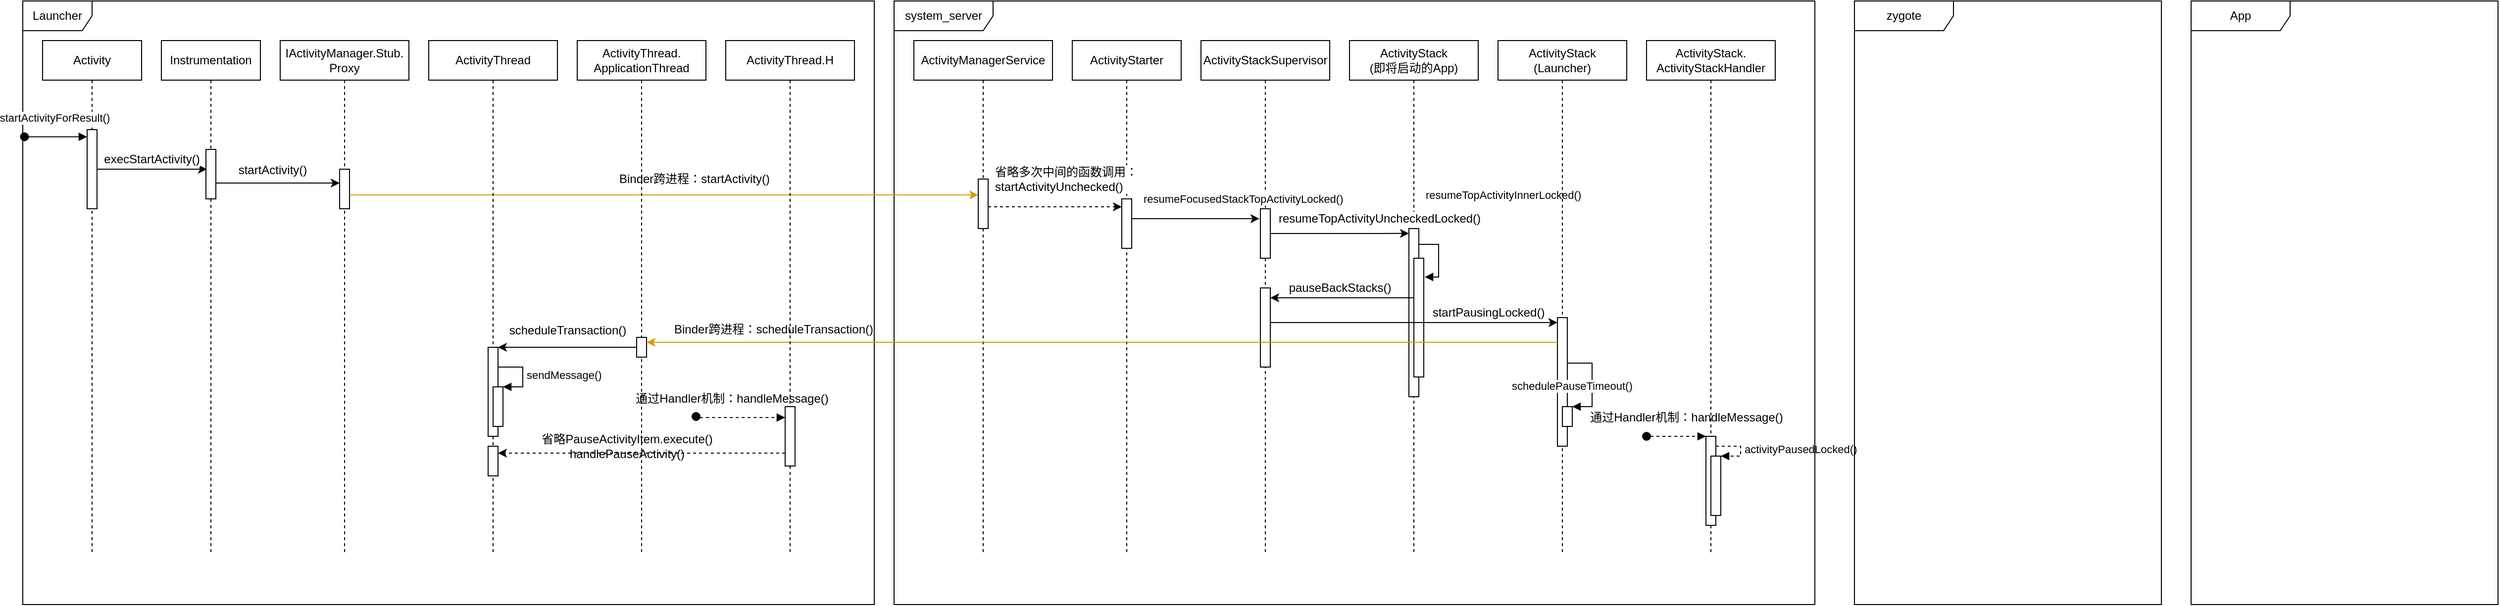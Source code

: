 <mxfile version="12.1.9" type="github" pages="1"><diagram id="VT3u9ZFy1SN-JYqsTRi3" name="第 1 页"><mxGraphModel dx="2239" dy="780" grid="1" gridSize="10" guides="1" tooltips="1" connect="1" arrows="1" fold="1" page="1" pageScale="1" pageWidth="827" pageHeight="1169" math="0" shadow="0"><root><mxCell id="0"/><mxCell id="1" parent="0"/><mxCell id="npgmk2zXJ_EXYh8wOIcg-1" value="Launcher" style="shape=umlFrame;whiteSpace=wrap;html=1;width=70;height=30;" vertex="1" parent="1"><mxGeometry x="-480" width="860" height="610" as="geometry"/></mxCell><mxCell id="npgmk2zXJ_EXYh8wOIcg-2" value="system_server" style="shape=umlFrame;whiteSpace=wrap;html=1;width=100;height=30;" vertex="1" parent="1"><mxGeometry x="400" width="930" height="610" as="geometry"/></mxCell><mxCell id="npgmk2zXJ_EXYh8wOIcg-3" value="zygote" style="shape=umlFrame;whiteSpace=wrap;html=1;width=100;height=30;" vertex="1" parent="1"><mxGeometry x="1370" width="310" height="610" as="geometry"/></mxCell><mxCell id="npgmk2zXJ_EXYh8wOIcg-4" value="App" style="shape=umlFrame;whiteSpace=wrap;html=1;width=100;height=30;" vertex="1" parent="1"><mxGeometry x="1710" width="310" height="610" as="geometry"/></mxCell><mxCell id="npgmk2zXJ_EXYh8wOIcg-5" value="Activity" style="shape=umlLifeline;perimeter=lifelinePerimeter;whiteSpace=wrap;html=1;container=1;collapsible=0;recursiveResize=0;outlineConnect=0;" vertex="1" parent="1"><mxGeometry x="-460" y="40" width="100" height="520" as="geometry"/></mxCell><mxCell id="npgmk2zXJ_EXYh8wOIcg-7" value="" style="html=1;points=[];perimeter=orthogonalPerimeter;" vertex="1" parent="npgmk2zXJ_EXYh8wOIcg-5"><mxGeometry x="45" y="90" width="10" height="80" as="geometry"/></mxCell><mxCell id="npgmk2zXJ_EXYh8wOIcg-6" value="Instrumentation" style="shape=umlLifeline;perimeter=lifelinePerimeter;whiteSpace=wrap;html=1;container=1;collapsible=0;recursiveResize=0;outlineConnect=0;" vertex="1" parent="1"><mxGeometry x="-340" y="40" width="100" height="520" as="geometry"/></mxCell><mxCell id="npgmk2zXJ_EXYh8wOIcg-10" value="" style="html=1;points=[];perimeter=orthogonalPerimeter;" vertex="1" parent="npgmk2zXJ_EXYh8wOIcg-6"><mxGeometry x="45" y="110" width="10" height="50" as="geometry"/></mxCell><mxCell id="npgmk2zXJ_EXYh8wOIcg-8" value="startActivityForResult()" style="html=1;verticalAlign=bottom;startArrow=oval;endArrow=block;startSize=8;exitX=0.002;exitY=0.225;exitDx=0;exitDy=0;exitPerimeter=0;" edge="1" target="npgmk2zXJ_EXYh8wOIcg-7" parent="1" source="npgmk2zXJ_EXYh8wOIcg-1"><mxGeometry x="-0.035" y="10" relative="1" as="geometry"><mxPoint x="-332" y="130" as="sourcePoint"/><mxPoint as="offset"/></mxGeometry></mxCell><mxCell id="npgmk2zXJ_EXYh8wOIcg-14" value="ActivityManagerService" style="shape=umlLifeline;perimeter=lifelinePerimeter;whiteSpace=wrap;html=1;container=1;collapsible=0;recursiveResize=0;outlineConnect=0;" vertex="1" parent="1"><mxGeometry x="420" y="40" width="140" height="520" as="geometry"/></mxCell><mxCell id="npgmk2zXJ_EXYh8wOIcg-15" value="" style="html=1;points=[];perimeter=orthogonalPerimeter;" vertex="1" parent="npgmk2zXJ_EXYh8wOIcg-14"><mxGeometry x="65" y="140" width="10" height="50" as="geometry"/></mxCell><mxCell id="npgmk2zXJ_EXYh8wOIcg-16" style="edgeStyle=orthogonalEdgeStyle;rounded=0;orthogonalLoop=1;jettySize=auto;html=1;entryX=0.1;entryY=0.4;entryDx=0;entryDy=0;entryPerimeter=0;" edge="1" parent="1" source="npgmk2zXJ_EXYh8wOIcg-7" target="npgmk2zXJ_EXYh8wOIcg-10"><mxGeometry relative="1" as="geometry"/></mxCell><mxCell id="npgmk2zXJ_EXYh8wOIcg-17" value="execStartActivity()" style="text;html=1;resizable=0;points=[];align=center;verticalAlign=middle;labelBackgroundColor=#ffffff;" vertex="1" connectable="0" parent="npgmk2zXJ_EXYh8wOIcg-16"><mxGeometry x="-0.041" y="1" relative="1" as="geometry"><mxPoint x="2" y="-9" as="offset"/></mxGeometry></mxCell><mxCell id="npgmk2zXJ_EXYh8wOIcg-18" value="IActivityManager.Stub.&lt;br&gt;Proxy" style="shape=umlLifeline;perimeter=lifelinePerimeter;whiteSpace=wrap;container=1;collapsible=0;recursiveResize=0;outlineConnect=0;horizontal=1;labelPosition=center;verticalLabelPosition=middle;align=center;verticalAlign=middle;labelBackgroundColor=none;html=1;" vertex="1" parent="1"><mxGeometry x="-220" y="40" width="130" height="520" as="geometry"/></mxCell><mxCell id="npgmk2zXJ_EXYh8wOIcg-19" value="" style="html=1;points=[];perimeter=orthogonalPerimeter;" vertex="1" parent="npgmk2zXJ_EXYh8wOIcg-18"><mxGeometry x="60" y="130" width="10" height="40" as="geometry"/></mxCell><mxCell id="npgmk2zXJ_EXYh8wOIcg-20" style="edgeStyle=elbowEdgeStyle;rounded=0;orthogonalLoop=1;jettySize=auto;html=1;entryX=0;entryY=0.35;entryDx=0;entryDy=0;entryPerimeter=0;elbow=vertical;" edge="1" parent="1" source="npgmk2zXJ_EXYh8wOIcg-10" target="npgmk2zXJ_EXYh8wOIcg-19"><mxGeometry relative="1" as="geometry"><mxPoint x="-150" y="190" as="targetPoint"/></mxGeometry></mxCell><mxCell id="npgmk2zXJ_EXYh8wOIcg-21" value="startActivity()" style="text;html=1;resizable=0;points=[];align=center;verticalAlign=middle;labelBackgroundColor=#ffffff;" vertex="1" connectable="0" parent="npgmk2zXJ_EXYh8wOIcg-20"><mxGeometry x="0.071" y="12" relative="1" as="geometry"><mxPoint x="-10" y="-1" as="offset"/></mxGeometry></mxCell><mxCell id="npgmk2zXJ_EXYh8wOIcg-22" style="edgeStyle=orthogonalEdgeStyle;rounded=0;orthogonalLoop=1;jettySize=auto;html=1;entryX=0;entryY=0.32;entryDx=0;entryDy=0;entryPerimeter=0;fillColor=#ffe6cc;strokeColor=#d79b00;" edge="1" parent="1" source="npgmk2zXJ_EXYh8wOIcg-19" target="npgmk2zXJ_EXYh8wOIcg-15"><mxGeometry relative="1" as="geometry"><Array as="points"><mxPoint x="390" y="196"/><mxPoint x="390" y="196"/></Array></mxGeometry></mxCell><mxCell id="npgmk2zXJ_EXYh8wOIcg-23" value="Binder跨进程：startActivity()" style="text;html=1;resizable=0;points=[];align=center;verticalAlign=middle;labelBackgroundColor=#ffffff;" vertex="1" connectable="0" parent="npgmk2zXJ_EXYh8wOIcg-22"><mxGeometry x="-0.11" y="2" relative="1" as="geometry"><mxPoint x="65" y="-14" as="offset"/></mxGeometry></mxCell><mxCell id="npgmk2zXJ_EXYh8wOIcg-24" value="ActivityStarter" style="shape=umlLifeline;perimeter=lifelinePerimeter;whiteSpace=wrap;html=1;container=1;collapsible=0;recursiveResize=0;outlineConnect=0;" vertex="1" parent="1"><mxGeometry x="580" y="40" width="110" height="520" as="geometry"/></mxCell><mxCell id="npgmk2zXJ_EXYh8wOIcg-25" value="" style="html=1;points=[];perimeter=orthogonalPerimeter;" vertex="1" parent="npgmk2zXJ_EXYh8wOIcg-24"><mxGeometry x="50" y="160" width="10" height="50" as="geometry"/></mxCell><mxCell id="npgmk2zXJ_EXYh8wOIcg-26" style="edgeStyle=orthogonalEdgeStyle;rounded=0;orthogonalLoop=1;jettySize=auto;html=1;entryX=0;entryY=0.16;entryDx=0;entryDy=0;entryPerimeter=0;dashed=1;" edge="1" parent="1" source="npgmk2zXJ_EXYh8wOIcg-15" target="npgmk2zXJ_EXYh8wOIcg-25"><mxGeometry relative="1" as="geometry"><Array as="points"><mxPoint x="630" y="208"/><mxPoint x="630" y="208"/></Array></mxGeometry></mxCell><mxCell id="npgmk2zXJ_EXYh8wOIcg-27" value="省略多次中间的函数调用：&lt;br&gt;startActivityUnchecked()" style="text;html=1;resizable=0;points=[];align=left;verticalAlign=middle;labelBackgroundColor=#ffffff;" vertex="1" connectable="0" parent="npgmk2zXJ_EXYh8wOIcg-26"><mxGeometry x="-0.23" y="2" relative="1" as="geometry"><mxPoint x="-47" y="-26" as="offset"/></mxGeometry></mxCell><mxCell id="npgmk2zXJ_EXYh8wOIcg-28" value="ActivityStackSupervisor" style="shape=umlLifeline;perimeter=lifelinePerimeter;whiteSpace=wrap;html=1;container=1;collapsible=0;recursiveResize=0;outlineConnect=0;" vertex="1" parent="1"><mxGeometry x="710" y="40" width="130" height="520" as="geometry"/></mxCell><mxCell id="npgmk2zXJ_EXYh8wOIcg-29" value="" style="html=1;points=[];perimeter=orthogonalPerimeter;" vertex="1" parent="npgmk2zXJ_EXYh8wOIcg-28"><mxGeometry x="60" y="170" width="10" height="50" as="geometry"/></mxCell><mxCell id="npgmk2zXJ_EXYh8wOIcg-42" value="" style="html=1;points=[];perimeter=orthogonalPerimeter;align=left;" vertex="1" parent="npgmk2zXJ_EXYh8wOIcg-28"><mxGeometry x="60" y="250" width="10" height="80" as="geometry"/></mxCell><mxCell id="npgmk2zXJ_EXYh8wOIcg-30" value="ActivityStack&lt;br&gt;(即将启动的App)" style="shape=umlLifeline;perimeter=lifelinePerimeter;whiteSpace=wrap;html=1;container=1;collapsible=0;recursiveResize=0;outlineConnect=0;" vertex="1" parent="1"><mxGeometry x="860" y="40" width="130" height="520" as="geometry"/></mxCell><mxCell id="npgmk2zXJ_EXYh8wOIcg-31" value="" style="html=1;points=[];perimeter=orthogonalPerimeter;" vertex="1" parent="npgmk2zXJ_EXYh8wOIcg-30"><mxGeometry x="60" y="190" width="10" height="170" as="geometry"/></mxCell><mxCell id="npgmk2zXJ_EXYh8wOIcg-36" value="" style="html=1;points=[];perimeter=orthogonalPerimeter;align=left;" vertex="1" parent="npgmk2zXJ_EXYh8wOIcg-30"><mxGeometry x="65" y="220" width="10" height="120" as="geometry"/></mxCell><mxCell id="npgmk2zXJ_EXYh8wOIcg-40" value="resumeTopActivityInnerLocked()" style="html=1;verticalAlign=bottom;endArrow=block;align=left;edgeStyle=orthogonalEdgeStyle;rounded=0;entryX=1.1;entryY=0.158;entryDx=0;entryDy=0;entryPerimeter=0;exitX=1;exitY=0.178;exitDx=0;exitDy=0;exitPerimeter=0;" edge="1" parent="npgmk2zXJ_EXYh8wOIcg-30" source="npgmk2zXJ_EXYh8wOIcg-31" target="npgmk2zXJ_EXYh8wOIcg-36"><mxGeometry x="-0.654" y="-65" width="80" relative="1" as="geometry"><mxPoint x="70" y="200" as="sourcePoint"/><mxPoint x="150" y="200" as="targetPoint"/><Array as="points"><mxPoint x="70" y="206"/><mxPoint x="90" y="206"/><mxPoint x="90" y="239"/></Array><mxPoint x="-60" y="-41" as="offset"/></mxGeometry></mxCell><mxCell id="npgmk2zXJ_EXYh8wOIcg-32" value="&lt;span style=&quot;font-size: 11px&quot;&gt;resumeFocusedStackTopActivityLocked()&lt;/span&gt;" style="edgeStyle=elbowEdgeStyle;rounded=0;orthogonalLoop=1;jettySize=auto;html=1;align=left;" edge="1" parent="1" source="npgmk2zXJ_EXYh8wOIcg-25"><mxGeometry x="-0.851" y="20" relative="1" as="geometry"><mxPoint x="769" y="220" as="targetPoint"/><Array as="points"><mxPoint x="720" y="220"/><mxPoint x="740" y="220"/><mxPoint x="710" y="220"/><mxPoint x="710" y="220"/></Array><mxPoint as="offset"/></mxGeometry></mxCell><mxCell id="npgmk2zXJ_EXYh8wOIcg-33" style="rounded=0;orthogonalLoop=1;jettySize=auto;html=1;entryX=0;entryY=0.029;entryDx=0;entryDy=0;entryPerimeter=0;align=left;edgeStyle=elbowEdgeStyle;" edge="1" parent="1" source="npgmk2zXJ_EXYh8wOIcg-29" target="npgmk2zXJ_EXYh8wOIcg-31"><mxGeometry relative="1" as="geometry"/></mxCell><mxCell id="npgmk2zXJ_EXYh8wOIcg-34" value="resumeTopActivityUncheckedLocked()" style="text;html=1;resizable=0;points=[];align=center;verticalAlign=middle;labelBackgroundColor=#ffffff;" vertex="1" connectable="0" parent="npgmk2zXJ_EXYh8wOIcg-33"><mxGeometry y="18" relative="1" as="geometry"><mxPoint x="40" y="3" as="offset"/></mxGeometry></mxCell><mxCell id="npgmk2zXJ_EXYh8wOIcg-41" style="edgeStyle=elbowEdgeStyle;rounded=0;orthogonalLoop=1;jettySize=auto;html=1;align=left;elbow=vertical;entryX=1;entryY=0.125;entryDx=0;entryDy=0;entryPerimeter=0;" edge="1" parent="1" source="npgmk2zXJ_EXYh8wOIcg-36" target="npgmk2zXJ_EXYh8wOIcg-42"><mxGeometry relative="1" as="geometry"><mxPoint x="780" y="300" as="targetPoint"/><Array as="points"><mxPoint x="890" y="300"/></Array></mxGeometry></mxCell><mxCell id="npgmk2zXJ_EXYh8wOIcg-44" value="pauseBackStacks()" style="text;html=1;resizable=0;points=[];align=center;verticalAlign=middle;labelBackgroundColor=#ffffff;" vertex="1" connectable="0" parent="npgmk2zXJ_EXYh8wOIcg-41"><mxGeometry x="0.048" y="-1" relative="1" as="geometry"><mxPoint x="1" y="-9" as="offset"/></mxGeometry></mxCell><mxCell id="npgmk2zXJ_EXYh8wOIcg-45" value="ActivityStack&lt;br&gt;(Launcher)" style="shape=umlLifeline;perimeter=lifelinePerimeter;whiteSpace=wrap;html=1;container=1;collapsible=0;recursiveResize=0;outlineConnect=0;" vertex="1" parent="1"><mxGeometry x="1010" y="40" width="130" height="520" as="geometry"/></mxCell><mxCell id="npgmk2zXJ_EXYh8wOIcg-46" value="" style="html=1;points=[];perimeter=orthogonalPerimeter;" vertex="1" parent="npgmk2zXJ_EXYh8wOIcg-45"><mxGeometry x="60" y="280" width="10" height="130" as="geometry"/></mxCell><mxCell id="npgmk2zXJ_EXYh8wOIcg-56" value="" style="html=1;points=[];perimeter=orthogonalPerimeter;align=left;" vertex="1" parent="npgmk2zXJ_EXYh8wOIcg-45"><mxGeometry x="65" y="370" width="10" height="20" as="geometry"/></mxCell><mxCell id="npgmk2zXJ_EXYh8wOIcg-57" value="&lt;span style=&quot;font-size: 11px&quot;&gt;schedulePauseTimeout()&lt;/span&gt;" style="edgeStyle=orthogonalEdgeStyle;html=1;align=left;spacingLeft=2;endArrow=block;rounded=0;entryX=1;entryY=0;exitX=1;exitY=0.354;exitDx=0;exitDy=0;exitPerimeter=0;" edge="1" target="npgmk2zXJ_EXYh8wOIcg-56" parent="npgmk2zXJ_EXYh8wOIcg-45" source="npgmk2zXJ_EXYh8wOIcg-46"><mxGeometry x="0.077" y="-85" relative="1" as="geometry"><mxPoint x="70" y="310" as="sourcePoint"/><Array as="points"><mxPoint x="95" y="326"/><mxPoint x="95" y="370"/></Array><mxPoint as="offset"/></mxGeometry></mxCell><mxCell id="npgmk2zXJ_EXYh8wOIcg-50" style="edgeStyle=elbowEdgeStyle;rounded=0;orthogonalLoop=1;jettySize=auto;elbow=vertical;html=1;entryX=0;entryY=0.038;entryDx=0;entryDy=0;entryPerimeter=0;align=left;" edge="1" parent="1" source="npgmk2zXJ_EXYh8wOIcg-42" target="npgmk2zXJ_EXYh8wOIcg-46"><mxGeometry relative="1" as="geometry"/></mxCell><mxCell id="npgmk2zXJ_EXYh8wOIcg-51" value="startPausingLocked()" style="text;html=1;resizable=0;points=[];align=center;verticalAlign=middle;labelBackgroundColor=#ffffff;" vertex="1" connectable="0" parent="npgmk2zXJ_EXYh8wOIcg-50"><mxGeometry y="96" relative="1" as="geometry"><mxPoint x="75" y="86" as="offset"/></mxGeometry></mxCell><mxCell id="npgmk2zXJ_EXYh8wOIcg-52" value="ActivityThread.&lt;br&gt;ApplicationThread" style="shape=umlLifeline;perimeter=lifelinePerimeter;whiteSpace=wrap;html=1;container=1;collapsible=0;recursiveResize=0;outlineConnect=0;" vertex="1" parent="1"><mxGeometry x="80" y="40" width="130" height="520" as="geometry"/></mxCell><mxCell id="npgmk2zXJ_EXYh8wOIcg-53" value="" style="html=1;points=[];perimeter=orthogonalPerimeter;" vertex="1" parent="npgmk2zXJ_EXYh8wOIcg-52"><mxGeometry x="60" y="300" width="10" height="20" as="geometry"/></mxCell><mxCell id="npgmk2zXJ_EXYh8wOIcg-54" style="edgeStyle=elbowEdgeStyle;rounded=0;orthogonalLoop=1;jettySize=auto;elbow=vertical;html=1;align=left;entryX=1;entryY=0.25;entryDx=0;entryDy=0;entryPerimeter=0;fillColor=#ffe6cc;strokeColor=#d79b00;" edge="1" parent="1" source="npgmk2zXJ_EXYh8wOIcg-46" target="npgmk2zXJ_EXYh8wOIcg-53"><mxGeometry relative="1" as="geometry"/></mxCell><mxCell id="npgmk2zXJ_EXYh8wOIcg-55" value="Binder跨进程：scheduleTransaction()" style="text;html=1;resizable=0;points=[];align=center;verticalAlign=middle;labelBackgroundColor=#ffffff;" vertex="1" connectable="0" parent="npgmk2zXJ_EXYh8wOIcg-54"><mxGeometry x="0.885" y="-2" relative="1" as="geometry"><mxPoint x="75" y="-11" as="offset"/></mxGeometry></mxCell><mxCell id="npgmk2zXJ_EXYh8wOIcg-58" value="ActivityThread" style="shape=umlLifeline;perimeter=lifelinePerimeter;whiteSpace=wrap;html=1;container=1;collapsible=0;recursiveResize=0;outlineConnect=0;" vertex="1" parent="1"><mxGeometry x="-70" y="40" width="130" height="520" as="geometry"/></mxCell><mxCell id="npgmk2zXJ_EXYh8wOIcg-59" value="" style="html=1;points=[];perimeter=orthogonalPerimeter;" vertex="1" parent="npgmk2zXJ_EXYh8wOIcg-58"><mxGeometry x="60" y="310" width="10" height="90" as="geometry"/></mxCell><mxCell id="npgmk2zXJ_EXYh8wOIcg-70" value="" style="html=1;points=[];perimeter=orthogonalPerimeter;labelBackgroundColor=none;align=center;" vertex="1" parent="npgmk2zXJ_EXYh8wOIcg-58"><mxGeometry x="65" y="350" width="10" height="40" as="geometry"/></mxCell><mxCell id="npgmk2zXJ_EXYh8wOIcg-71" value="sendMessage()" style="edgeStyle=orthogonalEdgeStyle;html=1;align=left;spacingLeft=2;endArrow=block;rounded=0;entryX=1;entryY=0;" edge="1" target="npgmk2zXJ_EXYh8wOIcg-70" parent="npgmk2zXJ_EXYh8wOIcg-58"><mxGeometry relative="1" as="geometry"><mxPoint x="70" y="330" as="sourcePoint"/><Array as="points"><mxPoint x="95" y="330"/></Array></mxGeometry></mxCell><mxCell id="npgmk2zXJ_EXYh8wOIcg-75" value="" style="html=1;points=[];perimeter=orthogonalPerimeter;labelBackgroundColor=none;align=center;" vertex="1" parent="npgmk2zXJ_EXYh8wOIcg-58"><mxGeometry x="60" y="410" width="10" height="30" as="geometry"/></mxCell><mxCell id="npgmk2zXJ_EXYh8wOIcg-60" style="edgeStyle=elbowEdgeStyle;rounded=0;orthogonalLoop=1;jettySize=auto;elbow=vertical;html=1;entryX=1;entryY=0;entryDx=0;entryDy=0;entryPerimeter=0;align=left;" edge="1" parent="1" source="npgmk2zXJ_EXYh8wOIcg-53" target="npgmk2zXJ_EXYh8wOIcg-59"><mxGeometry relative="1" as="geometry"/></mxCell><mxCell id="npgmk2zXJ_EXYh8wOIcg-61" value="scheduleTransaction()" style="text;html=1;resizable=0;points=[];align=center;verticalAlign=middle;labelBackgroundColor=#ffffff;" vertex="1" connectable="0" parent="npgmk2zXJ_EXYh8wOIcg-60"><mxGeometry x="0.229" y="-2" relative="1" as="geometry"><mxPoint x="16" y="-15" as="offset"/></mxGeometry></mxCell><mxCell id="npgmk2zXJ_EXYh8wOIcg-68" value="ActivityThread.H" style="shape=umlLifeline;perimeter=lifelinePerimeter;whiteSpace=wrap;html=1;container=1;collapsible=0;recursiveResize=0;outlineConnect=0;" vertex="1" parent="1"><mxGeometry x="230" y="40" width="130" height="520" as="geometry"/></mxCell><mxCell id="npgmk2zXJ_EXYh8wOIcg-69" value="" style="html=1;points=[];perimeter=orthogonalPerimeter;" vertex="1" parent="npgmk2zXJ_EXYh8wOIcg-68"><mxGeometry x="60" y="370" width="10" height="60" as="geometry"/></mxCell><mxCell id="npgmk2zXJ_EXYh8wOIcg-76" style="edgeStyle=elbowEdgeStyle;rounded=0;orthogonalLoop=1;jettySize=auto;elbow=vertical;html=1;entryX=1;entryY=0.233;entryDx=0;entryDy=0;entryPerimeter=0;dashed=1;align=left;" edge="1" parent="1" source="npgmk2zXJ_EXYh8wOIcg-69" target="npgmk2zXJ_EXYh8wOIcg-75"><mxGeometry relative="1" as="geometry"/></mxCell><mxCell id="npgmk2zXJ_EXYh8wOIcg-77" value="省略PauseActivityItem.execute()&lt;br&gt;handlePauseActivity()" style="text;html=1;resizable=0;points=[];align=center;verticalAlign=middle;labelBackgroundColor=none;" vertex="1" connectable="0" parent="npgmk2zXJ_EXYh8wOIcg-76"><mxGeometry x="0.152" y="-1" relative="1" as="geometry"><mxPoint x="7" y="-6" as="offset"/></mxGeometry></mxCell><mxCell id="npgmk2zXJ_EXYh8wOIcg-78" value="ActivityStack.&lt;br&gt;ActivityStackHandler" style="shape=umlLifeline;perimeter=lifelinePerimeter;whiteSpace=wrap;html=1;container=1;collapsible=0;recursiveResize=0;outlineConnect=0;" vertex="1" parent="1"><mxGeometry x="1160" y="40" width="130" height="520" as="geometry"/></mxCell><mxCell id="npgmk2zXJ_EXYh8wOIcg-80" value="" style="html=1;points=[];perimeter=orthogonalPerimeter;align=left;" vertex="1" parent="npgmk2zXJ_EXYh8wOIcg-78"><mxGeometry x="60" y="400" width="10" height="90" as="geometry"/></mxCell><mxCell id="npgmk2zXJ_EXYh8wOIcg-87" value="&lt;span style=&quot;font-size: 12px&quot;&gt;通过Handler机制：handleMessage()&lt;/span&gt;" style="html=1;verticalAlign=bottom;startArrow=oval;startFill=1;endArrow=block;startSize=8;dashed=1;labelBackgroundColor=none;align=center;entryX=0;entryY=0;entryDx=0;entryDy=0;entryPerimeter=0;edgeStyle=elbowEdgeStyle;elbow=vertical;" edge="1" parent="npgmk2zXJ_EXYh8wOIcg-78" target="npgmk2zXJ_EXYh8wOIcg-80"><mxGeometry x="0.333" y="10" width="60" relative="1" as="geometry"><mxPoint y="400" as="sourcePoint"/><mxPoint x="60" y="410" as="targetPoint"/><Array as="points"/><mxPoint as="offset"/></mxGeometry></mxCell><mxCell id="npgmk2zXJ_EXYh8wOIcg-88" value="" style="html=1;points=[];perimeter=orthogonalPerimeter;labelBackgroundColor=none;align=center;" vertex="1" parent="npgmk2zXJ_EXYh8wOIcg-78"><mxGeometry x="65" y="420" width="10" height="60" as="geometry"/></mxCell><mxCell id="npgmk2zXJ_EXYh8wOIcg-89" value="&lt;span style=&quot;font-size: 11px&quot;&gt;activityPausedLocked()&lt;/span&gt;" style="edgeStyle=orthogonalEdgeStyle;html=1;align=left;spacingLeft=2;endArrow=block;rounded=0;entryX=1;entryY=0;dashed=1;labelBackgroundColor=none;" edge="1" target="npgmk2zXJ_EXYh8wOIcg-88" parent="npgmk2zXJ_EXYh8wOIcg-78"><mxGeometry relative="1" as="geometry"><mxPoint x="70" y="410" as="sourcePoint"/><Array as="points"><mxPoint x="95" y="410"/></Array></mxGeometry></mxCell><mxCell id="npgmk2zXJ_EXYh8wOIcg-84" value="&lt;span style=&quot;font-size: 12px;&quot;&gt;通过Handler机制：handleMessage()&lt;/span&gt;" style="html=1;verticalAlign=bottom;startArrow=oval;startFill=1;endArrow=block;startSize=8;dashed=1;align=center;labelBackgroundColor=none;entryX=0;entryY=0.183;entryDx=0;entryDy=0;entryPerimeter=0;edgeStyle=elbowEdgeStyle;elbow=vertical;" edge="1" parent="1" target="npgmk2zXJ_EXYh8wOIcg-69"><mxGeometry x="-0.2" y="10" width="60" relative="1" as="geometry"><mxPoint x="200" y="420" as="sourcePoint"/><mxPoint x="250" y="430" as="targetPoint"/><Array as="points"><mxPoint x="200" y="421"/></Array><mxPoint as="offset"/></mxGeometry></mxCell></root></mxGraphModel></diagram></mxfile>